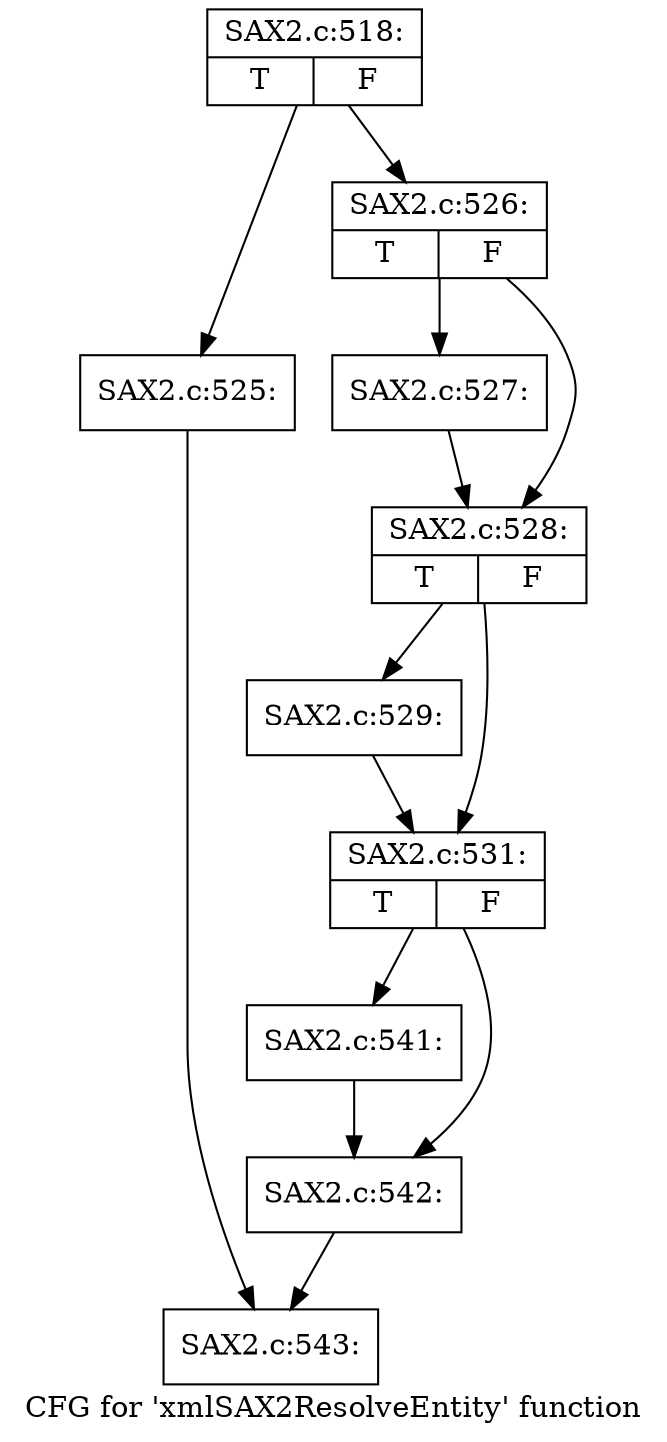 digraph "CFG for 'xmlSAX2ResolveEntity' function" {
	label="CFG for 'xmlSAX2ResolveEntity' function";

	Node0x411f650 [shape=record,label="{SAX2.c:518:|{<s0>T|<s1>F}}"];
	Node0x411f650 -> Node0x4136030;
	Node0x411f650 -> Node0x4136080;
	Node0x4136030 [shape=record,label="{SAX2.c:525:}"];
	Node0x4136030 -> Node0x411f960;
	Node0x4136080 [shape=record,label="{SAX2.c:526:|{<s0>T|<s1>F}}"];
	Node0x4136080 -> Node0x41364e0;
	Node0x4136080 -> Node0x4136530;
	Node0x41364e0 [shape=record,label="{SAX2.c:527:}"];
	Node0x41364e0 -> Node0x4136530;
	Node0x4136530 [shape=record,label="{SAX2.c:528:|{<s0>T|<s1>F}}"];
	Node0x4136530 -> Node0x4136db0;
	Node0x4136530 -> Node0x4136e00;
	Node0x4136db0 [shape=record,label="{SAX2.c:529:}"];
	Node0x4136db0 -> Node0x4136e00;
	Node0x4136e00 [shape=record,label="{SAX2.c:531:|{<s0>T|<s1>F}}"];
	Node0x4136e00 -> Node0x41379b0;
	Node0x4136e00 -> Node0x4117a70;
	Node0x41379b0 [shape=record,label="{SAX2.c:541:}"];
	Node0x41379b0 -> Node0x4117a70;
	Node0x4117a70 [shape=record,label="{SAX2.c:542:}"];
	Node0x4117a70 -> Node0x411f960;
	Node0x411f960 [shape=record,label="{SAX2.c:543:}"];
}
